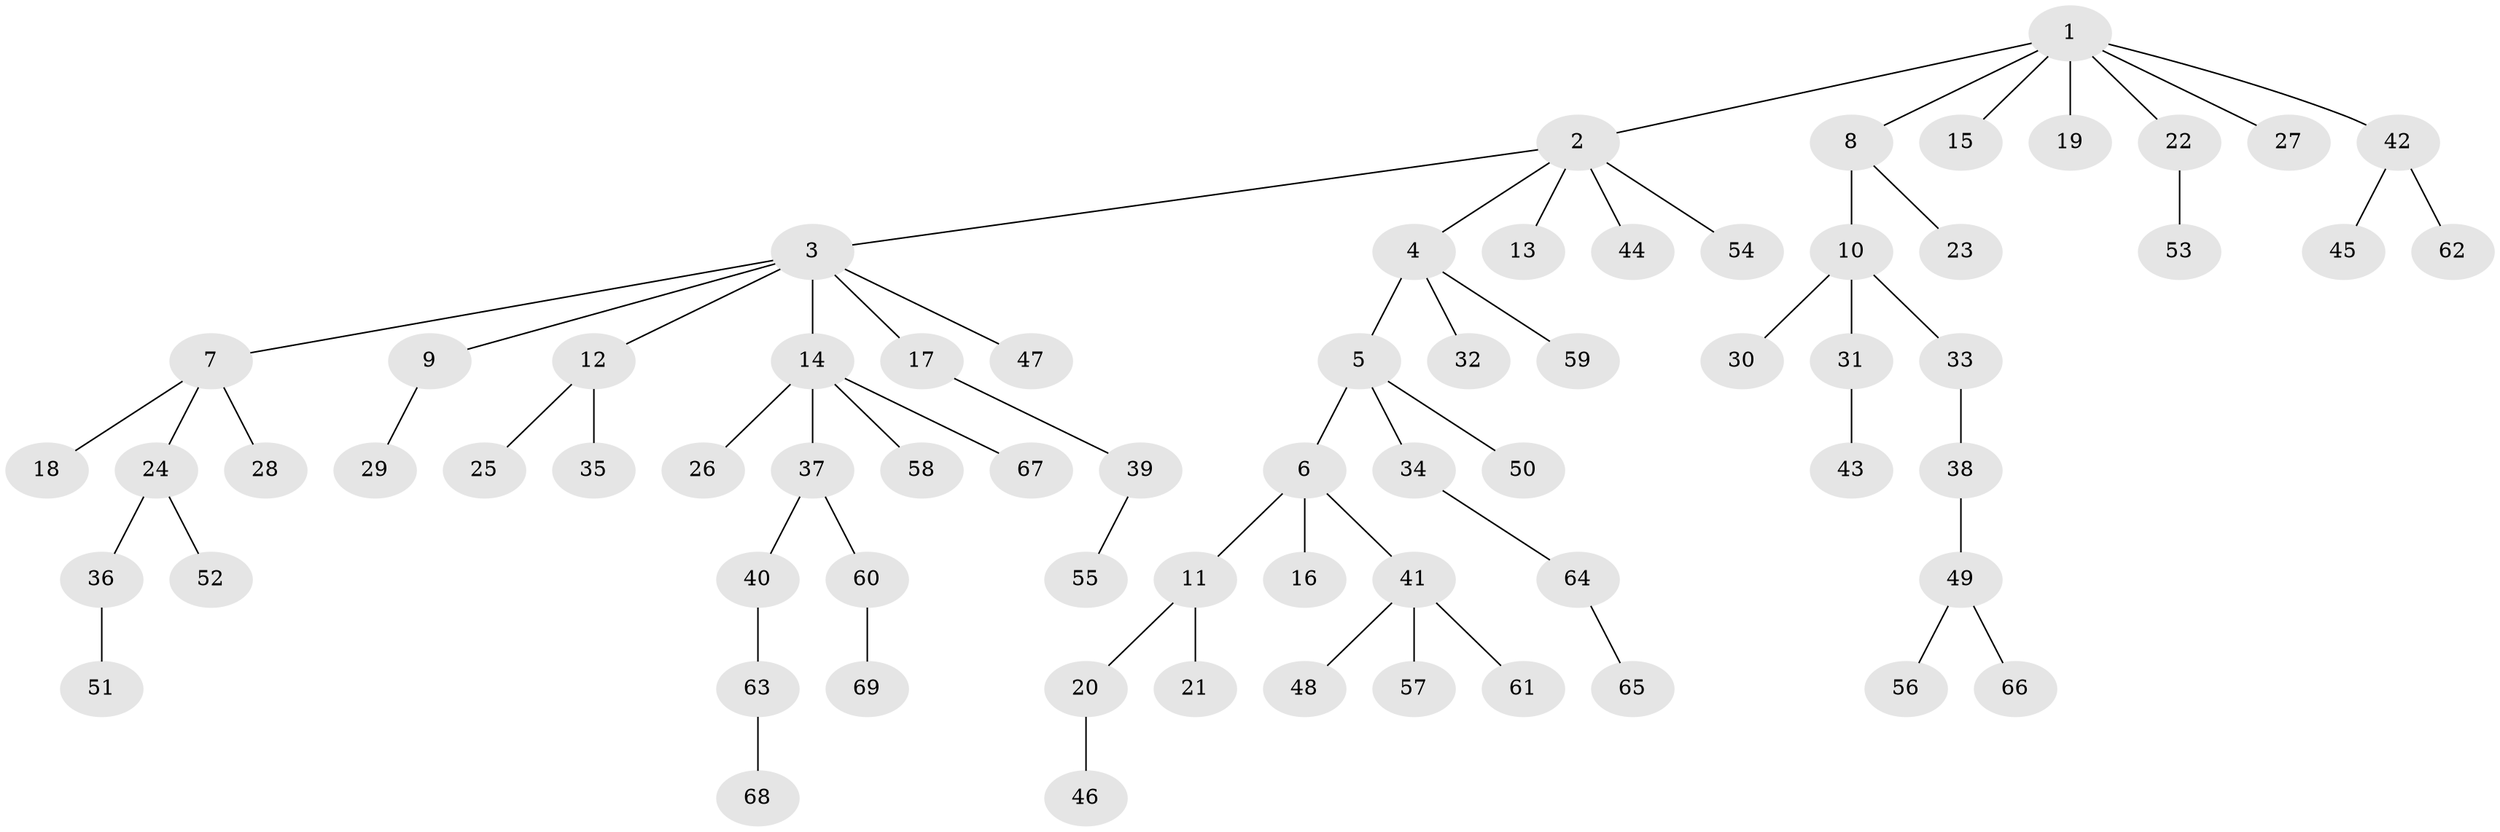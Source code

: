 // Generated by graph-tools (version 1.1) at 2025/15/03/09/25 04:15:31]
// undirected, 69 vertices, 68 edges
graph export_dot {
graph [start="1"]
  node [color=gray90,style=filled];
  1;
  2;
  3;
  4;
  5;
  6;
  7;
  8;
  9;
  10;
  11;
  12;
  13;
  14;
  15;
  16;
  17;
  18;
  19;
  20;
  21;
  22;
  23;
  24;
  25;
  26;
  27;
  28;
  29;
  30;
  31;
  32;
  33;
  34;
  35;
  36;
  37;
  38;
  39;
  40;
  41;
  42;
  43;
  44;
  45;
  46;
  47;
  48;
  49;
  50;
  51;
  52;
  53;
  54;
  55;
  56;
  57;
  58;
  59;
  60;
  61;
  62;
  63;
  64;
  65;
  66;
  67;
  68;
  69;
  1 -- 2;
  1 -- 8;
  1 -- 15;
  1 -- 19;
  1 -- 22;
  1 -- 27;
  1 -- 42;
  2 -- 3;
  2 -- 4;
  2 -- 13;
  2 -- 44;
  2 -- 54;
  3 -- 7;
  3 -- 9;
  3 -- 12;
  3 -- 14;
  3 -- 17;
  3 -- 47;
  4 -- 5;
  4 -- 32;
  4 -- 59;
  5 -- 6;
  5 -- 34;
  5 -- 50;
  6 -- 11;
  6 -- 16;
  6 -- 41;
  7 -- 18;
  7 -- 24;
  7 -- 28;
  8 -- 10;
  8 -- 23;
  9 -- 29;
  10 -- 30;
  10 -- 31;
  10 -- 33;
  11 -- 20;
  11 -- 21;
  12 -- 25;
  12 -- 35;
  14 -- 26;
  14 -- 37;
  14 -- 58;
  14 -- 67;
  17 -- 39;
  20 -- 46;
  22 -- 53;
  24 -- 36;
  24 -- 52;
  31 -- 43;
  33 -- 38;
  34 -- 64;
  36 -- 51;
  37 -- 40;
  37 -- 60;
  38 -- 49;
  39 -- 55;
  40 -- 63;
  41 -- 48;
  41 -- 57;
  41 -- 61;
  42 -- 45;
  42 -- 62;
  49 -- 56;
  49 -- 66;
  60 -- 69;
  63 -- 68;
  64 -- 65;
}
